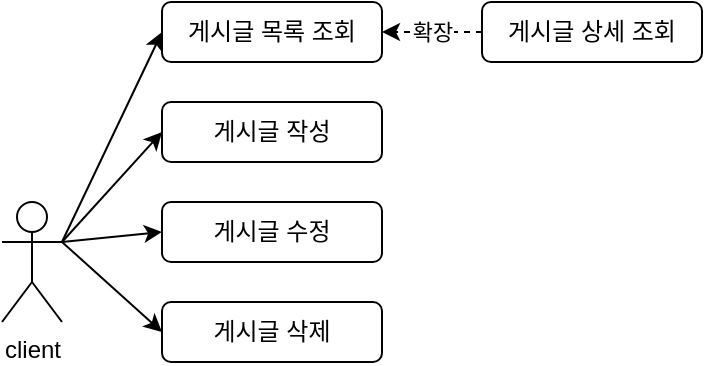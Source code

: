 <mxfile version="20.7.4" type="github"><diagram id="I4Y1RJ2MxqgUp5DATvIa" name="페이지-1"><mxGraphModel dx="1050" dy="581" grid="1" gridSize="10" guides="1" tooltips="1" connect="1" arrows="1" fold="1" page="1" pageScale="1" pageWidth="827" pageHeight="1169" math="0" shadow="0"><root><mxCell id="0"/><mxCell id="1" parent="0"/><mxCell id="Mb-3SFVLR4ZngxomUoSC-4" value="client&lt;br&gt;" style="shape=umlActor;verticalLabelPosition=bottom;verticalAlign=top;html=1;outlineConnect=0;" vertex="1" parent="1"><mxGeometry x="40" y="180" width="30" height="60" as="geometry"/></mxCell><mxCell id="Mb-3SFVLR4ZngxomUoSC-6" value="게시글 목록 조회" style="rounded=1;whiteSpace=wrap;html=1;" vertex="1" parent="1"><mxGeometry x="120" y="80" width="110" height="30" as="geometry"/></mxCell><mxCell id="Mb-3SFVLR4ZngxomUoSC-7" value="게시글 작성" style="rounded=1;whiteSpace=wrap;html=1;" vertex="1" parent="1"><mxGeometry x="120" y="130" width="110" height="30" as="geometry"/></mxCell><mxCell id="Mb-3SFVLR4ZngxomUoSC-9" value="" style="endArrow=classic;html=1;rounded=0;entryX=0;entryY=0.5;entryDx=0;entryDy=0;exitX=1;exitY=0.333;exitDx=0;exitDy=0;exitPerimeter=0;" edge="1" parent="1" source="Mb-3SFVLR4ZngxomUoSC-4" target="Mb-3SFVLR4ZngxomUoSC-6"><mxGeometry width="50" height="50" relative="1" as="geometry"><mxPoint x="60" y="170" as="sourcePoint"/><mxPoint x="110" y="120" as="targetPoint"/></mxGeometry></mxCell><mxCell id="Mb-3SFVLR4ZngxomUoSC-12" value="게시글 수정" style="rounded=1;whiteSpace=wrap;html=1;" vertex="1" parent="1"><mxGeometry x="120" y="180" width="110" height="30" as="geometry"/></mxCell><mxCell id="Mb-3SFVLR4ZngxomUoSC-14" value="" style="endArrow=classic;html=1;rounded=0;entryX=0;entryY=0.5;entryDx=0;entryDy=0;" edge="1" parent="1" target="Mb-3SFVLR4ZngxomUoSC-7"><mxGeometry width="50" height="50" relative="1" as="geometry"><mxPoint x="70" y="200" as="sourcePoint"/><mxPoint x="120" y="150" as="targetPoint"/></mxGeometry></mxCell><mxCell id="Mb-3SFVLR4ZngxomUoSC-15" value="" style="endArrow=classic;html=1;rounded=0;entryX=0;entryY=0.5;entryDx=0;entryDy=0;" edge="1" parent="1" target="Mb-3SFVLR4ZngxomUoSC-12"><mxGeometry width="50" height="50" relative="1" as="geometry"><mxPoint x="70" y="200" as="sourcePoint"/><mxPoint x="130" y="155" as="targetPoint"/></mxGeometry></mxCell><mxCell id="Mb-3SFVLR4ZngxomUoSC-17" value="게시글 상세 조회" style="rounded=1;whiteSpace=wrap;html=1;" vertex="1" parent="1"><mxGeometry x="280" y="80" width="110" height="30" as="geometry"/></mxCell><mxCell id="Mb-3SFVLR4ZngxomUoSC-18" value="" style="endArrow=classic;html=1;rounded=0;exitX=0;exitY=0.5;exitDx=0;exitDy=0;entryX=1;entryY=0.5;entryDx=0;entryDy=0;dashed=1;" edge="1" parent="1" source="Mb-3SFVLR4ZngxomUoSC-17" target="Mb-3SFVLR4ZngxomUoSC-6"><mxGeometry relative="1" as="geometry"><mxPoint x="360" y="290" as="sourcePoint"/><mxPoint x="460" y="290" as="targetPoint"/></mxGeometry></mxCell><mxCell id="Mb-3SFVLR4ZngxomUoSC-19" value="확장" style="edgeLabel;resizable=0;html=1;align=center;verticalAlign=middle;" connectable="0" vertex="1" parent="Mb-3SFVLR4ZngxomUoSC-18"><mxGeometry relative="1" as="geometry"/></mxCell><mxCell id="Mb-3SFVLR4ZngxomUoSC-20" value="게시글 삭제" style="rounded=1;whiteSpace=wrap;html=1;" vertex="1" parent="1"><mxGeometry x="120" y="230" width="110" height="30" as="geometry"/></mxCell><mxCell id="Mb-3SFVLR4ZngxomUoSC-21" value="" style="endArrow=classic;html=1;rounded=0;entryX=0;entryY=0.5;entryDx=0;entryDy=0;exitX=1;exitY=0.333;exitDx=0;exitDy=0;exitPerimeter=0;" edge="1" parent="1" source="Mb-3SFVLR4ZngxomUoSC-4" target="Mb-3SFVLR4ZngxomUoSC-20"><mxGeometry width="50" height="50" relative="1" as="geometry"><mxPoint x="80" y="210" as="sourcePoint"/><mxPoint x="130" y="105" as="targetPoint"/></mxGeometry></mxCell></root></mxGraphModel></diagram></mxfile>